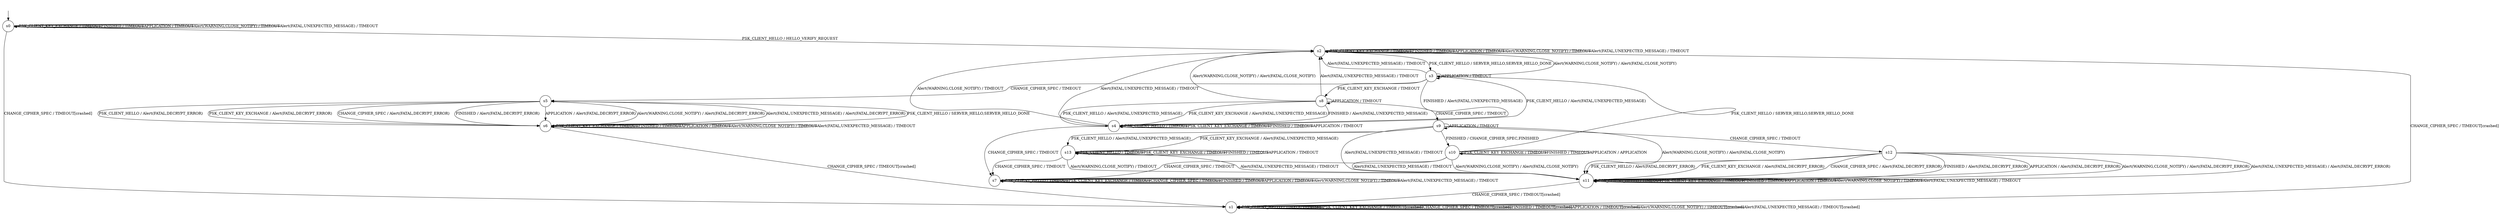 digraph g {
__start0 [label="" shape="none"];

	s0 [shape="circle" label="s0"];
	s1 [shape="circle" label="s1"];
	s2 [shape="circle" label="s2"];
	s3 [shape="circle" label="s3"];
	s4 [shape="circle" label="s4"];
	s5 [shape="circle" label="s5"];
	s6 [shape="circle" label="s6"];
	s7 [shape="circle" label="s7"];
	s8 [shape="circle" label="s8"];
	s9 [shape="circle" label="s9"];
	s10 [shape="circle" label="s10"];
	s11 [shape="circle" label="s11"];
	s12 [shape="circle" label="s12"];
	s13 [shape="circle" label="s13"];
	s0 -> s2 [label="PSK_CLIENT_HELLO / HELLO_VERIFY_REQUEST"];
	s0 -> s0 [label="PSK_CLIENT_KEY_EXCHANGE / TIMEOUT"];
	s0 -> s1 [label="CHANGE_CIPHER_SPEC / TIMEOUT[crashed]"];
	s0 -> s0 [label="FINISHED / TIMEOUT"];
	s0 -> s0 [label="APPLICATION / TIMEOUT"];
	s0 -> s0 [label="Alert(WARNING,CLOSE_NOTIFY) / TIMEOUT"];
	s0 -> s0 [label="Alert(FATAL,UNEXPECTED_MESSAGE) / TIMEOUT"];
	s1 -> s1 [label="PSK_CLIENT_HELLO / TIMEOUT[crashed]"];
	s1 -> s1 [label="PSK_CLIENT_KEY_EXCHANGE / TIMEOUT[crashed]"];
	s1 -> s1 [label="CHANGE_CIPHER_SPEC / TIMEOUT[crashed]"];
	s1 -> s1 [label="FINISHED / TIMEOUT[crashed]"];
	s1 -> s1 [label="APPLICATION / TIMEOUT[crashed]"];
	s1 -> s1 [label="Alert(WARNING,CLOSE_NOTIFY) / TIMEOUT[crashed]"];
	s1 -> s1 [label="Alert(FATAL,UNEXPECTED_MESSAGE) / TIMEOUT[crashed]"];
	s2 -> s3 [label="PSK_CLIENT_HELLO / SERVER_HELLO,SERVER_HELLO_DONE"];
	s2 -> s2 [label="PSK_CLIENT_KEY_EXCHANGE / TIMEOUT"];
	s2 -> s1 [label="CHANGE_CIPHER_SPEC / TIMEOUT[crashed]"];
	s2 -> s2 [label="FINISHED / TIMEOUT"];
	s2 -> s2 [label="APPLICATION / TIMEOUT"];
	s2 -> s2 [label="Alert(WARNING,CLOSE_NOTIFY) / TIMEOUT"];
	s2 -> s2 [label="Alert(FATAL,UNEXPECTED_MESSAGE) / TIMEOUT"];
	s3 -> s4 [label="PSK_CLIENT_HELLO / Alert(FATAL,UNEXPECTED_MESSAGE)"];
	s3 -> s8 [label="PSK_CLIENT_KEY_EXCHANGE / TIMEOUT"];
	s3 -> s5 [label="CHANGE_CIPHER_SPEC / TIMEOUT"];
	s3 -> s4 [label="FINISHED / Alert(FATAL,UNEXPECTED_MESSAGE)"];
	s3 -> s3 [label="APPLICATION / TIMEOUT"];
	s3 -> s2 [label="Alert(WARNING,CLOSE_NOTIFY) / Alert(FATAL,CLOSE_NOTIFY)"];
	s3 -> s2 [label="Alert(FATAL,UNEXPECTED_MESSAGE) / TIMEOUT"];
	s4 -> s4 [label="PSK_CLIENT_HELLO / TIMEOUT"];
	s4 -> s4 [label="PSK_CLIENT_KEY_EXCHANGE / TIMEOUT"];
	s4 -> s7 [label="CHANGE_CIPHER_SPEC / TIMEOUT"];
	s4 -> s4 [label="FINISHED / TIMEOUT"];
	s4 -> s4 [label="APPLICATION / TIMEOUT"];
	s4 -> s2 [label="Alert(WARNING,CLOSE_NOTIFY) / TIMEOUT"];
	s4 -> s2 [label="Alert(FATAL,UNEXPECTED_MESSAGE) / TIMEOUT"];
	s5 -> s6 [label="PSK_CLIENT_HELLO / Alert(FATAL,DECRYPT_ERROR)"];
	s5 -> s6 [label="PSK_CLIENT_KEY_EXCHANGE / Alert(FATAL,DECRYPT_ERROR)"];
	s5 -> s6 [label="CHANGE_CIPHER_SPEC / Alert(FATAL,DECRYPT_ERROR)"];
	s5 -> s6 [label="FINISHED / Alert(FATAL,DECRYPT_ERROR)"];
	s5 -> s6 [label="APPLICATION / Alert(FATAL,DECRYPT_ERROR)"];
	s5 -> s6 [label="Alert(WARNING,CLOSE_NOTIFY) / Alert(FATAL,DECRYPT_ERROR)"];
	s5 -> s6 [label="Alert(FATAL,UNEXPECTED_MESSAGE) / Alert(FATAL,DECRYPT_ERROR)"];
	s6 -> s5 [label="PSK_CLIENT_HELLO / SERVER_HELLO,SERVER_HELLO_DONE"];
	s6 -> s6 [label="PSK_CLIENT_KEY_EXCHANGE / TIMEOUT"];
	s6 -> s1 [label="CHANGE_CIPHER_SPEC / TIMEOUT[crashed]"];
	s6 -> s6 [label="FINISHED / TIMEOUT"];
	s6 -> s6 [label="APPLICATION / TIMEOUT"];
	s6 -> s6 [label="Alert(WARNING,CLOSE_NOTIFY) / TIMEOUT"];
	s6 -> s6 [label="Alert(FATAL,UNEXPECTED_MESSAGE) / TIMEOUT"];
	s7 -> s7 [label="PSK_CLIENT_HELLO / TIMEOUT"];
	s7 -> s7 [label="PSK_CLIENT_KEY_EXCHANGE / TIMEOUT"];
	s7 -> s7 [label="CHANGE_CIPHER_SPEC / TIMEOUT"];
	s7 -> s7 [label="FINISHED / TIMEOUT"];
	s7 -> s7 [label="APPLICATION / TIMEOUT"];
	s7 -> s7 [label="Alert(WARNING,CLOSE_NOTIFY) / TIMEOUT"];
	s7 -> s7 [label="Alert(FATAL,UNEXPECTED_MESSAGE) / TIMEOUT"];
	s8 -> s4 [label="PSK_CLIENT_HELLO / Alert(FATAL,UNEXPECTED_MESSAGE)"];
	s8 -> s4 [label="PSK_CLIENT_KEY_EXCHANGE / Alert(FATAL,UNEXPECTED_MESSAGE)"];
	s8 -> s9 [label="CHANGE_CIPHER_SPEC / TIMEOUT"];
	s8 -> s4 [label="FINISHED / Alert(FATAL,UNEXPECTED_MESSAGE)"];
	s8 -> s8 [label="APPLICATION / TIMEOUT"];
	s8 -> s2 [label="Alert(WARNING,CLOSE_NOTIFY) / Alert(FATAL,CLOSE_NOTIFY)"];
	s8 -> s2 [label="Alert(FATAL,UNEXPECTED_MESSAGE) / TIMEOUT"];
	s9 -> s13 [label="PSK_CLIENT_HELLO / Alert(FATAL,UNEXPECTED_MESSAGE)"];
	s9 -> s13 [label="PSK_CLIENT_KEY_EXCHANGE / Alert(FATAL,UNEXPECTED_MESSAGE)"];
	s9 -> s12 [label="CHANGE_CIPHER_SPEC / TIMEOUT"];
	s9 -> s10 [label="FINISHED / CHANGE_CIPHER_SPEC,FINISHED"];
	s9 -> s9 [label="APPLICATION / TIMEOUT"];
	s9 -> s11 [label="Alert(WARNING,CLOSE_NOTIFY) / Alert(FATAL,CLOSE_NOTIFY)"];
	s9 -> s11 [label="Alert(FATAL,UNEXPECTED_MESSAGE) / TIMEOUT"];
	s10 -> s3 [label="PSK_CLIENT_HELLO / SERVER_HELLO,SERVER_HELLO_DONE"];
	s10 -> s10 [label="PSK_CLIENT_KEY_EXCHANGE / TIMEOUT"];
	s10 -> s7 [label="CHANGE_CIPHER_SPEC / TIMEOUT"];
	s10 -> s10 [label="FINISHED / TIMEOUT"];
	s10 -> s10 [label="APPLICATION / APPLICATION"];
	s10 -> s11 [label="Alert(WARNING,CLOSE_NOTIFY) / Alert(FATAL,CLOSE_NOTIFY)"];
	s10 -> s11 [label="Alert(FATAL,UNEXPECTED_MESSAGE) / TIMEOUT"];
	s11 -> s11 [label="PSK_CLIENT_HELLO / TIMEOUT"];
	s11 -> s11 [label="PSK_CLIENT_KEY_EXCHANGE / TIMEOUT"];
	s11 -> s1 [label="CHANGE_CIPHER_SPEC / TIMEOUT[crashed]"];
	s11 -> s11 [label="FINISHED / TIMEOUT"];
	s11 -> s11 [label="APPLICATION / TIMEOUT"];
	s11 -> s11 [label="Alert(WARNING,CLOSE_NOTIFY) / TIMEOUT"];
	s11 -> s11 [label="Alert(FATAL,UNEXPECTED_MESSAGE) / TIMEOUT"];
	s12 -> s11 [label="PSK_CLIENT_HELLO / Alert(FATAL,DECRYPT_ERROR)"];
	s12 -> s11 [label="PSK_CLIENT_KEY_EXCHANGE / Alert(FATAL,DECRYPT_ERROR)"];
	s12 -> s11 [label="CHANGE_CIPHER_SPEC / Alert(FATAL,DECRYPT_ERROR)"];
	s12 -> s11 [label="FINISHED / Alert(FATAL,DECRYPT_ERROR)"];
	s12 -> s11 [label="APPLICATION / Alert(FATAL,DECRYPT_ERROR)"];
	s12 -> s11 [label="Alert(WARNING,CLOSE_NOTIFY) / Alert(FATAL,DECRYPT_ERROR)"];
	s12 -> s11 [label="Alert(FATAL,UNEXPECTED_MESSAGE) / Alert(FATAL,DECRYPT_ERROR)"];
	s13 -> s13 [label="PSK_CLIENT_HELLO / TIMEOUT"];
	s13 -> s13 [label="PSK_CLIENT_KEY_EXCHANGE / TIMEOUT"];
	s13 -> s7 [label="CHANGE_CIPHER_SPEC / TIMEOUT"];
	s13 -> s13 [label="FINISHED / TIMEOUT"];
	s13 -> s13 [label="APPLICATION / TIMEOUT"];
	s13 -> s11 [label="Alert(WARNING,CLOSE_NOTIFY) / TIMEOUT"];
	s13 -> s11 [label="Alert(FATAL,UNEXPECTED_MESSAGE) / TIMEOUT"];

__start0 -> s0;
}
